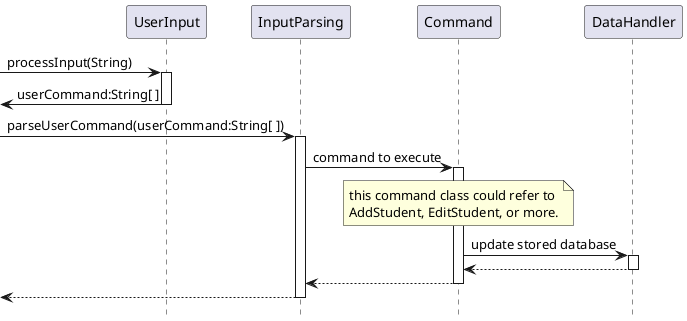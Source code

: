 @startuml InputParsingSequenceDiagram

hide footbox


participant "UserInput" as UI
participant "InputParsing" as IP
participant "Command" as commands 
participant "DataHandler" as fioc

-> UI : processInput(String)
activate UI
<- UI  : userCommand:String[ ]
deactivate UI

-> IP : parseUserCommand(userCommand:String[ ])
activate IP
IP -> commands : command to execute
activate commands
note over commands  
    this command class could refer to 
    AddStudent, EditStudent, or more.
end note
commands -> fioc : update stored database
activate fioc
fioc --> commands
deactivate fioc
commands --> IP
deactivate commands
<-- IP
deactivate IP

@enduml

